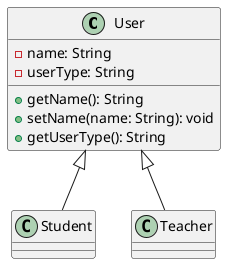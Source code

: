 @startuml
class User {
    - name: String
    - userType: String
    + getName(): String
    + setName(name: String): void
    + getUserType(): String
}

class Student {
}

class Teacher {
}

User <|-- Student
User <|-- Teacher
@enduml